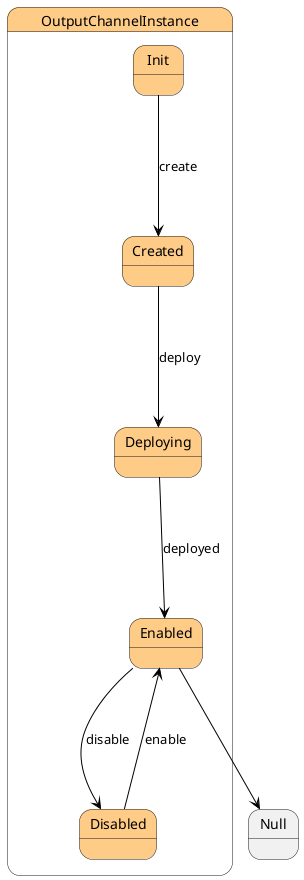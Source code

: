 @startuml



state OutputChannelInstance #ffcc88 {

    state Init #ffcc88 {
    }

    state Created #ffcc88 {
    }

    state Deploying #ffcc88 {
    }

    state Enabled #ffcc88 {
    }

    state Disabled #ffcc88 {
    }




Init -[#black]--> Created : create

Created -[#black]--> Deploying : deploy

Deploying -[#black]--> Enabled : deployed

Enabled -[#black]--> Disabled : disable

Disabled -[#black]--> Enabled : enable

}

 
 Enabled -[#black]--> Null
 

@enduml
